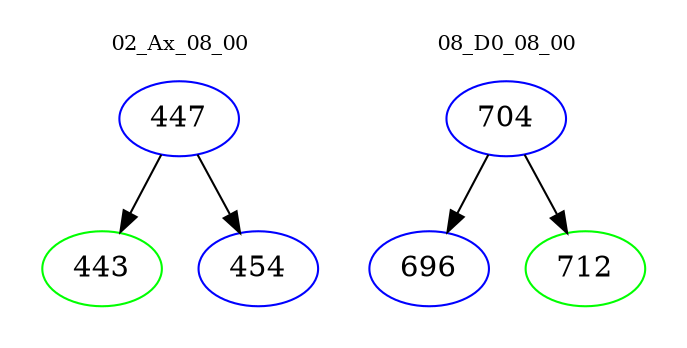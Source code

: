 digraph{
subgraph cluster_0 {
color = white
label = "02_Ax_08_00";
fontsize=10;
T0_447 [label="447", color="blue"]
T0_447 -> T0_443 [color="black"]
T0_443 [label="443", color="green"]
T0_447 -> T0_454 [color="black"]
T0_454 [label="454", color="blue"]
}
subgraph cluster_1 {
color = white
label = "08_D0_08_00";
fontsize=10;
T1_704 [label="704", color="blue"]
T1_704 -> T1_696 [color="black"]
T1_696 [label="696", color="blue"]
T1_704 -> T1_712 [color="black"]
T1_712 [label="712", color="green"]
}
}
